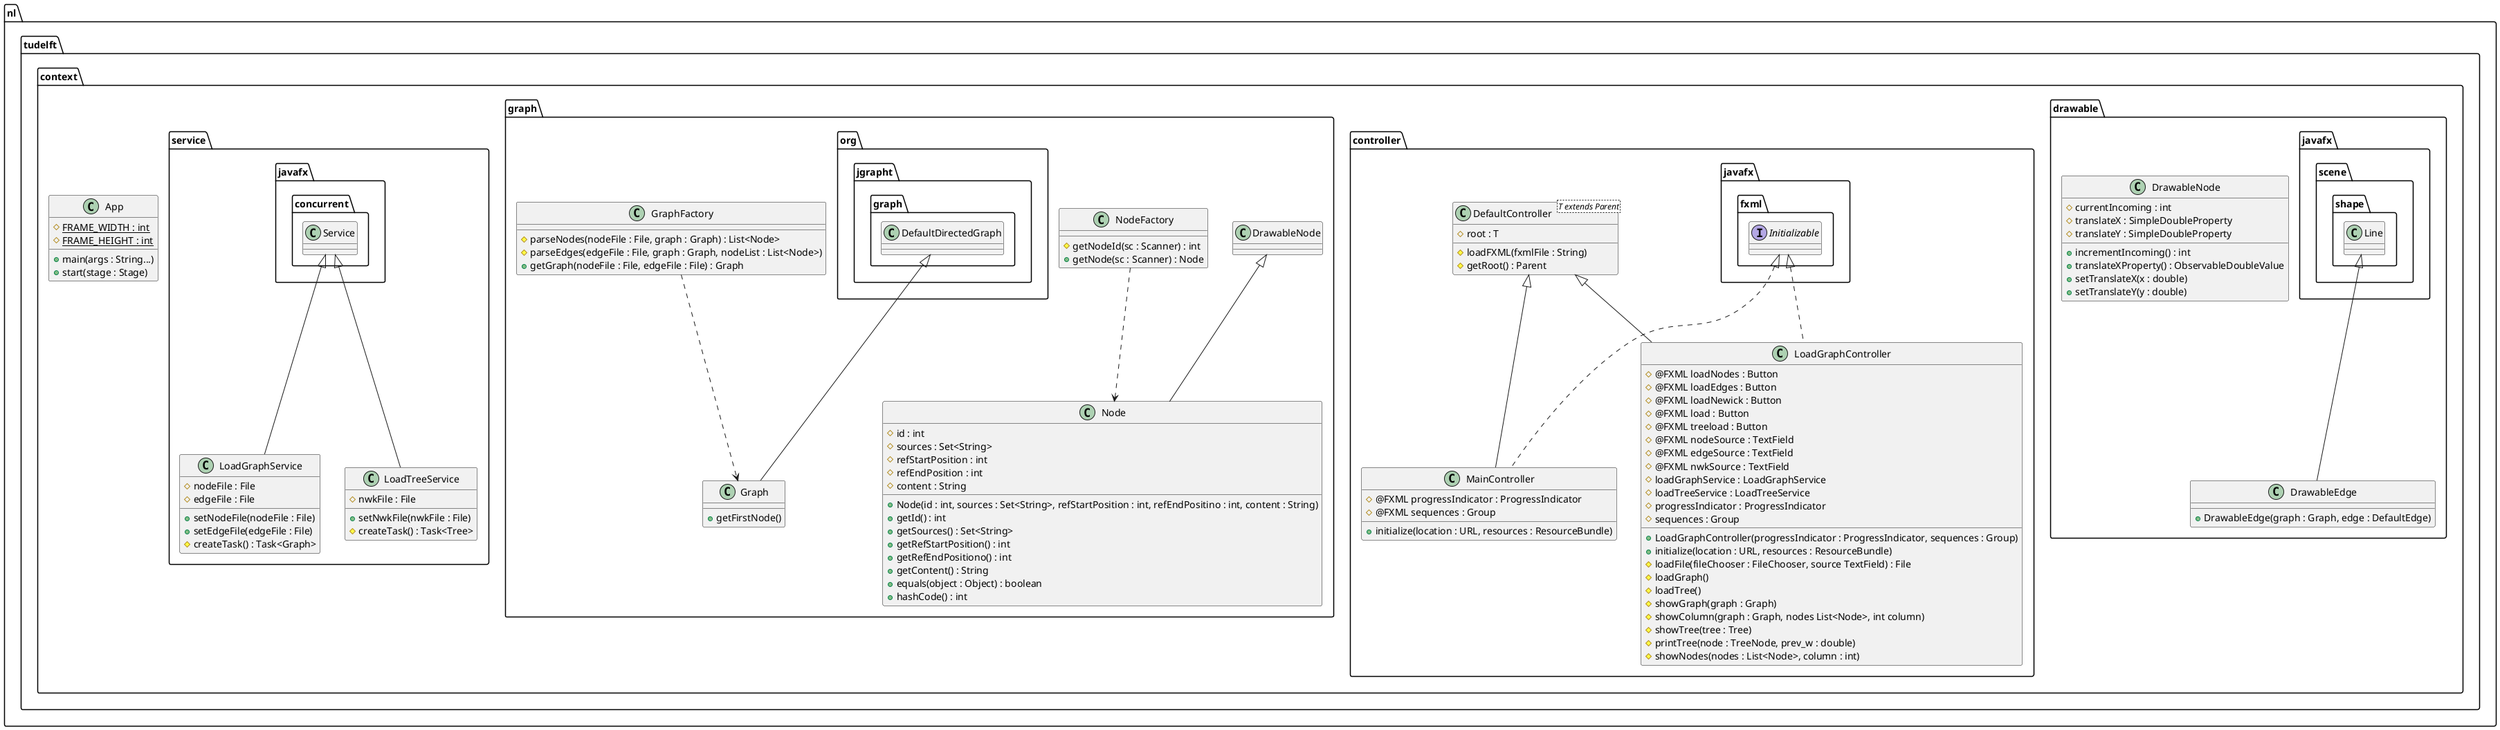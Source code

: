 @startuml
package nl.tudelft.context {
    class App {
        {static} # FRAME_WIDTH : int
        {static} # FRAME_HEIGHT : int

        +main(args : String...)
        +start(stage : Stage)
    }
}
package nl.tudelft.context.drawable {
    class DrawableEdge extends javafx.scene.shape.Line {
        +DrawableEdge(graph : Graph, edge : DefaultEdge)
    }
    class DrawableNode {
        # currentIncoming : int
        # translateX : SimpleDoubleProperty
        # translateY : SimpleDoubleProperty
        +incrementIncoming() : int
        +translateXProperty() : ObservableDoubleValue
        +setTranslateX(x : double)
        +setTranslateY(y : double)
    }
}
package nl.tudelft.context.controller {
    class DefaultController<T extends Parent> {
        # root : T
        #loadFXML(fxmlFile : String)
        #getRoot() : Parent
    }

    class MainController extends DefaultController implements javafx.fxml.Initializable {
        # @FXML progressIndicator : ProgressIndicator
        # @FXML sequences : Group
        +initialize(location : URL, resources : ResourceBundle)
    }

    class LoadGraphController extends DefaultController implements javafx.fxml.Initializable {
        # @FXML loadNodes : Button
        # @FXML loadEdges : Button
        # @FXML loadNewick : Button
        # @FXML load : Button
        # @FXML treeload : Button
        # @FXML nodeSource : TextField
        # @FXML edgeSource : TextField
        # @FXML nwkSource : TextField
        # loadGraphService : LoadGraphService
        # loadTreeService : LoadTreeService
        # progressIndicator : ProgressIndicator
        # sequences : Group

        +LoadGraphController(progressIndicator : ProgressIndicator, sequences : Group)
        +initialize(location : URL, resources : ResourceBundle)
        #loadFile(fileChooser : FileChooser, source TextField) : File
        #loadGraph()
        #loadTree()
        #showGraph(graph : Graph)
        #showColumn(graph : Graph, nodes List<Node>, int column)
        #showTree(tree : Tree)
        #printTree(node : TreeNode, prev_w : double)
        #showNodes(nodes : List<Node>, column : int)
    }
}

package nl.tudelft.context.graph {
    class Node extends DrawableNode {
        # id : int
        # sources : Set<String>
        # refStartPosition : int
        # refEndPosition : int
        # content : String

        +Node(id : int, sources : Set<String>, refStartPosition : int, refEndPositino : int, content : String)
        +getId() : int
        +getSources() : Set<String>
        +getRefStartPosition() : int
        +getRefEndPositiono() : int
        +getContent() : String
        +equals(object : Object) : boolean
        +hashCode() : int
    }
    class NodeFactory {
        #getNodeId(sc : Scanner) : int
        +getNode(sc : Scanner) : Node
    }

    class Graph extends org.jgrapht.graph.DefaultDirectedGraph {
        +getFirstNode()
    }
    class GraphFactory {
        #parseNodes(nodeFile : File, graph : Graph) : List<Node>
        #parseEdges(edgeFile : File, graph : Graph, nodeList : List<Node>)
        +getGraph(nodeFile : File, edgeFile : File) : Graph
    }

    GraphFactory ..> Graph
    NodeFactory ..> Node
}

package nl.tudelft.context.service {
    class LoadGraphService extends javafx.concurrent.Service {
        # nodeFile : File
        # edgeFile : File

        +setNodeFile(nodeFile : File)
        +setEdgeFile(edgeFile : File)
        #createTask() : Task<Graph>
    }
    class LoadTreeService extends javafx.concurrent.Service {
        # nwkFile : File

        +setNwkFile(nwkFile : File)
        #createTask() : Task<Tree>
    }
}
@enduml
